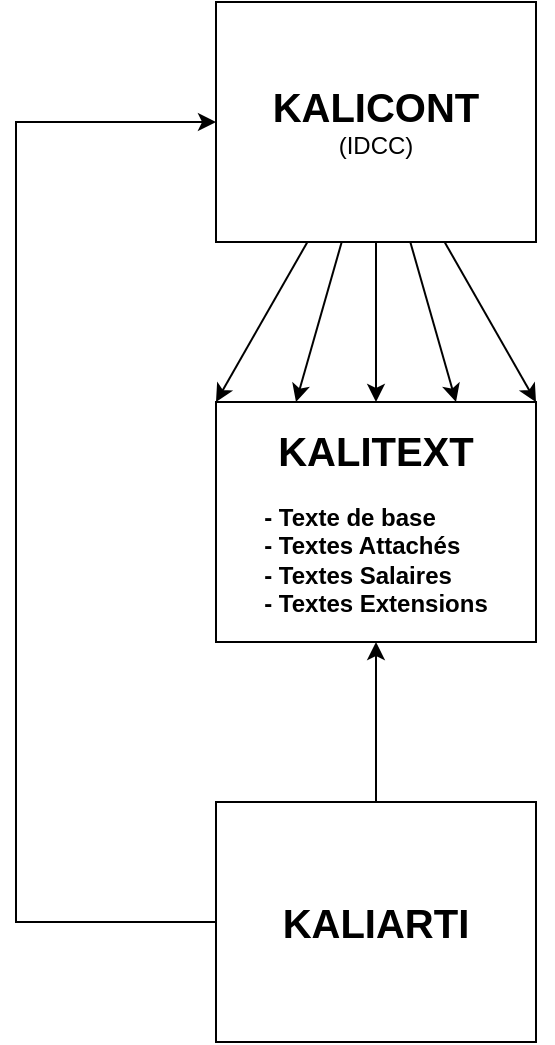 <mxfile version="26.1.1">
  <diagram name="Page-1" id="x6WCMQ3A-0UnCoul7Sup">
    <mxGraphModel dx="877" dy="860" grid="1" gridSize="10" guides="1" tooltips="1" connect="1" arrows="1" fold="1" page="1" pageScale="1" pageWidth="827" pageHeight="1169" math="0" shadow="0">
      <root>
        <mxCell id="0" />
        <mxCell id="1" parent="0" />
        <mxCell id="DG9RBlHQnsFQE6wTLfxC-10" style="edgeStyle=orthogonalEdgeStyle;rounded=0;orthogonalLoop=1;jettySize=auto;html=1;entryX=0.5;entryY=1;entryDx=0;entryDy=0;" edge="1" parent="1" source="znOTe2cEVeG6_46OxFQ5-1" target="znOTe2cEVeG6_46OxFQ5-2">
          <mxGeometry relative="1" as="geometry" />
        </mxCell>
        <mxCell id="DG9RBlHQnsFQE6wTLfxC-11" style="edgeStyle=orthogonalEdgeStyle;rounded=0;orthogonalLoop=1;jettySize=auto;html=1;entryX=0;entryY=0.5;entryDx=0;entryDy=0;" edge="1" parent="1" source="znOTe2cEVeG6_46OxFQ5-1" target="znOTe2cEVeG6_46OxFQ5-3">
          <mxGeometry relative="1" as="geometry">
            <Array as="points">
              <mxPoint x="220" y="620" />
              <mxPoint x="220" y="220" />
            </Array>
          </mxGeometry>
        </mxCell>
        <mxCell id="znOTe2cEVeG6_46OxFQ5-1" value="&lt;b&gt;&lt;font style=&quot;font-size: 20px;&quot;&gt;KALIARTI&lt;/font&gt;&lt;/b&gt;" style="rounded=0;whiteSpace=wrap;html=1;" parent="1" vertex="1">
          <mxGeometry x="320" y="560" width="160" height="120" as="geometry" />
        </mxCell>
        <mxCell id="znOTe2cEVeG6_46OxFQ5-2" value="&lt;b&gt;&lt;font style=&quot;font-size: 20px;&quot;&gt;KALITEXT&lt;/font&gt;&lt;/b&gt;&lt;div&gt;&lt;b&gt;&lt;br&gt;&lt;/b&gt;&lt;div style=&quot;text-align: left;&quot;&gt;&lt;b&gt;- Texte de base&lt;/b&gt;&lt;/div&gt;&lt;div style=&quot;text-align: left;&quot;&gt;&lt;b&gt;- Textes Attachés&lt;/b&gt;&lt;/div&gt;&lt;div style=&quot;text-align: left;&quot;&gt;&lt;b&gt;- Textes Salaires&lt;/b&gt;&lt;/div&gt;&lt;div style=&quot;text-align: left;&quot;&gt;&lt;b&gt;- Textes Extensions&lt;/b&gt;&lt;/div&gt;&lt;/div&gt;" style="rounded=0;whiteSpace=wrap;html=1;align=center;" parent="1" vertex="1">
          <mxGeometry x="320" y="360" width="160" height="120" as="geometry" />
        </mxCell>
        <mxCell id="DG9RBlHQnsFQE6wTLfxC-13" style="rounded=0;orthogonalLoop=1;jettySize=auto;html=1;entryX=0;entryY=0;entryDx=0;entryDy=0;" edge="1" parent="1" source="znOTe2cEVeG6_46OxFQ5-3" target="znOTe2cEVeG6_46OxFQ5-2">
          <mxGeometry relative="1" as="geometry" />
        </mxCell>
        <mxCell id="DG9RBlHQnsFQE6wTLfxC-14" style="rounded=0;orthogonalLoop=1;jettySize=auto;html=1;entryX=0.25;entryY=0;entryDx=0;entryDy=0;" edge="1" parent="1" source="znOTe2cEVeG6_46OxFQ5-3" target="znOTe2cEVeG6_46OxFQ5-2">
          <mxGeometry relative="1" as="geometry" />
        </mxCell>
        <mxCell id="DG9RBlHQnsFQE6wTLfxC-15" style="edgeStyle=orthogonalEdgeStyle;rounded=0;orthogonalLoop=1;jettySize=auto;html=1;entryX=0.5;entryY=0;entryDx=0;entryDy=0;" edge="1" parent="1" source="znOTe2cEVeG6_46OxFQ5-3" target="znOTe2cEVeG6_46OxFQ5-2">
          <mxGeometry relative="1" as="geometry" />
        </mxCell>
        <mxCell id="DG9RBlHQnsFQE6wTLfxC-16" style="rounded=0;orthogonalLoop=1;jettySize=auto;html=1;entryX=0.75;entryY=0;entryDx=0;entryDy=0;" edge="1" parent="1" source="znOTe2cEVeG6_46OxFQ5-3" target="znOTe2cEVeG6_46OxFQ5-2">
          <mxGeometry relative="1" as="geometry" />
        </mxCell>
        <mxCell id="DG9RBlHQnsFQE6wTLfxC-17" style="rounded=0;orthogonalLoop=1;jettySize=auto;html=1;entryX=1;entryY=0;entryDx=0;entryDy=0;" edge="1" parent="1" source="znOTe2cEVeG6_46OxFQ5-3" target="znOTe2cEVeG6_46OxFQ5-2">
          <mxGeometry relative="1" as="geometry" />
        </mxCell>
        <mxCell id="znOTe2cEVeG6_46OxFQ5-3" value="&lt;b&gt;&lt;font style=&quot;font-size: 20px;&quot;&gt;KALICONT&lt;/font&gt;&lt;/b&gt;&lt;div&gt;(IDCC)&lt;/div&gt;" style="rounded=0;whiteSpace=wrap;html=1;" parent="1" vertex="1">
          <mxGeometry x="320" y="160" width="160" height="120" as="geometry" />
        </mxCell>
      </root>
    </mxGraphModel>
  </diagram>
</mxfile>
